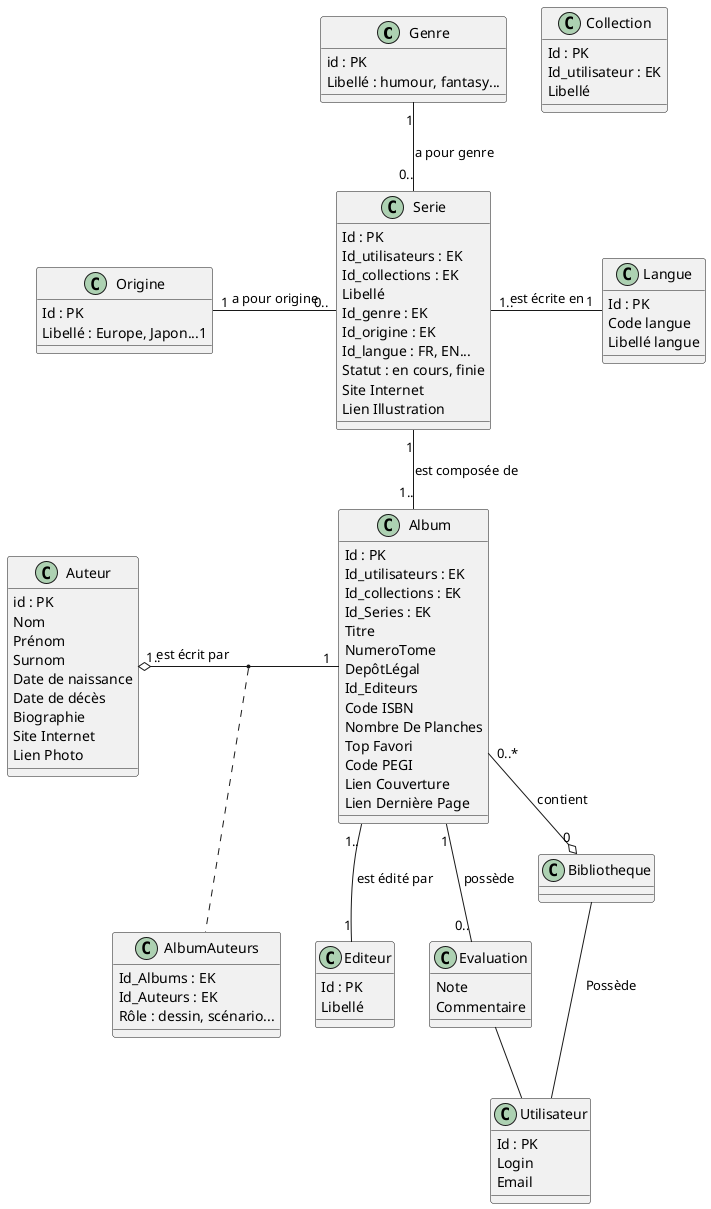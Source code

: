 @startuml
class Genre {
id : PK
Libellé : humour, fantasy...
}

class Serie {
Id : PK
Id_utilisateurs : EK
Id_collections : EK
Libellé
Id_genre : EK
Id_origine : EK
Id_langue : FR, EN...
Statut : en cours, finie
Site Internet
Lien Illustration
}

class Origine {
Id : PK
Libellé : Europe, Japon...1
}

class Langue {
Id : PK
Code langue
Libellé langue
}

Class Album {
Id : PK
Id_utilisateurs : EK
Id_collections : EK
Id_Series : EK
Titre
NumeroTome
DepôtLégal
Id_Editeurs
Code ISBN
Nombre De Planches
Top Favori
Code PEGI
Lien Couverture
Lien Dernière Page
}

class Utilisateur {
Id : PK
Login
Email
}

class Collection {
Id : PK
Id_utilisateur : EK
Libellé
}

class Auteur {
id : PK
Nom
Prénom
Surnom
Date de naissance
Date de décès
Biographie
Site Internet
Lien Photo
}

class Editeur{
Id : PK
Libellé
}

class AlbumAuteurs {
Id_Albums : EK
Id_Auteurs : EK
Rôle : dessin, scénario...
}

class Evaluation{
Note
Commentaire
}


Bibliotheque - Utilisateur : Possède
Album"0..*" -o "0"Bibliotheque : contient
Serie"1" -- "1.."Album : est composée de
Genre"1" -- "0.."Serie : a pour genre
Origine"1" - "0.."Serie : a pour origine
Serie"1.." - "1"Langue : est écrite en
Auteur"1.." o- "1"Album : est écrit par
(Album, Auteur) .. AlbumAuteurs
Album"1.." -- "1"Editeur : est édité par
Album"1" -- "0.."Evaluation : possède
Evaluation -- Utilisateur
@enduml
